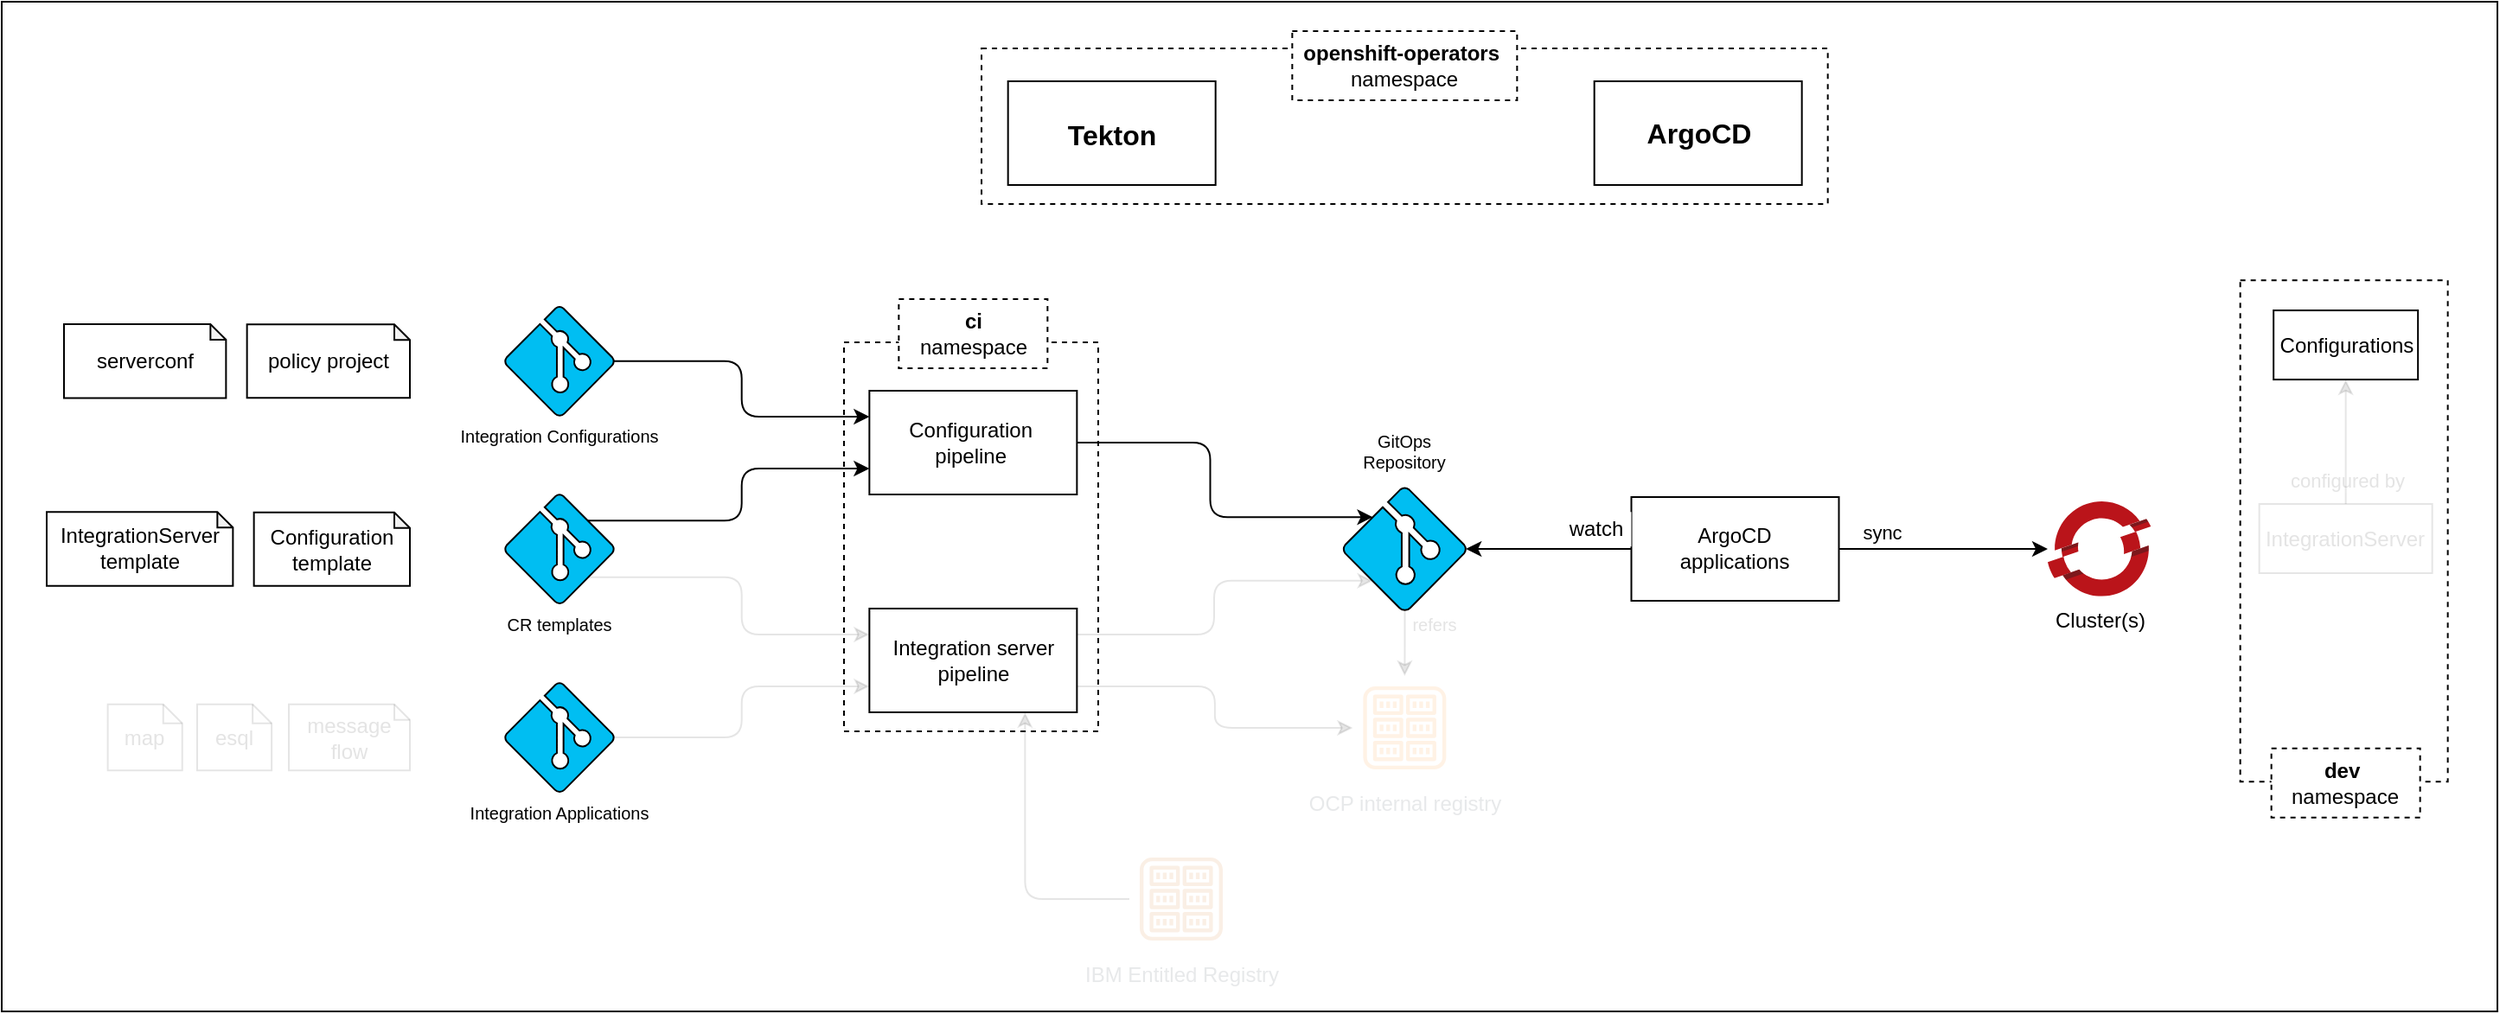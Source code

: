 <mxfile version="13.7.9" type="device"><diagram id="y4Npf84sFNT_zSaNWybv" name="Page-1"><mxGraphModel dx="4190" dy="1613" grid="0" gridSize="10" guides="1" tooltips="1" connect="1" arrows="1" fold="1" page="1" pageScale="1" pageWidth="1169" pageHeight="827" math="0" shadow="0"><root><mxCell id="0"/><mxCell id="1" parent="0"/><mxCell id="p0zIint-GtP8a0dcS22a-36" value="" style="group" vertex="1" connectable="0" parent="1"><mxGeometry x="447" y="958" width="1443" height="584" as="geometry"/></mxCell><mxCell id="p0zIint-GtP8a0dcS22a-35" value="" style="rounded=0;whiteSpace=wrap;html=1;fillColor=none;" vertex="1" parent="p0zIint-GtP8a0dcS22a-36"><mxGeometry width="1443" height="584" as="geometry"/></mxCell><mxCell id="9tkTMFBo7f2N9bZobKJJ-46" value="" style="rounded=0;whiteSpace=wrap;html=1;labelBackgroundColor=none;strokeColor=#000000;fontSize=10;fillColor=none;dashed=1;" parent="p0zIint-GtP8a0dcS22a-36" vertex="1"><mxGeometry x="487" y="197" width="147" height="225" as="geometry"/></mxCell><mxCell id="HI1UlYrGFAeUCfRMkIcx-2" value="" style="rounded=0;whiteSpace=wrap;html=1;fillColor=none;dashed=1;" parent="p0zIint-GtP8a0dcS22a-36" vertex="1"><mxGeometry x="566.52" y="27" width="489.32" height="90" as="geometry"/></mxCell><mxCell id="HI1UlYrGFAeUCfRMkIcx-4" value="" style="rounded=0;whiteSpace=wrap;html=1;strokeWidth=1;fontSize=12;fontColor=#000000;fillColor=none;" parent="p0zIint-GtP8a0dcS22a-36" vertex="1"><mxGeometry x="581.84" y="46.01" width="120" height="60" as="geometry"/></mxCell><mxCell id="HI1UlYrGFAeUCfRMkIcx-5" value="" style="rounded=0;whiteSpace=wrap;html=1;strokeWidth=1;fontSize=12;fontColor=#000000;fillColor=none;" parent="p0zIint-GtP8a0dcS22a-36" vertex="1"><mxGeometry x="920.84" y="46.01" width="120" height="60" as="geometry"/></mxCell><mxCell id="HI1UlYrGFAeUCfRMkIcx-15" value="ArgoCD&lt;br&gt;applications" style="rounded=0;whiteSpace=wrap;html=1;strokeWidth=1;fontSize=12;fontColor=#000000;fillColor=none;" parent="p0zIint-GtP8a0dcS22a-36" vertex="1"><mxGeometry x="942.25" y="286.496" width="120" height="60" as="geometry"/></mxCell><mxCell id="HI1UlYrGFAeUCfRMkIcx-17" value="Tekton" style="text;html=1;strokeColor=none;align=center;verticalAlign=middle;whiteSpace=wrap;rounded=0;fontSize=16;fontColor=#000000;fontStyle=1;" parent="p0zIint-GtP8a0dcS22a-36" vertex="1"><mxGeometry x="621.52" y="67" width="40" height="20" as="geometry"/></mxCell><mxCell id="HI1UlYrGFAeUCfRMkIcx-18" value="ArgoCD" style="text;html=1;strokeColor=none;align=center;verticalAlign=middle;whiteSpace=wrap;rounded=0;fontSize=16;fontColor=#000000;fontStyle=1;" parent="p0zIint-GtP8a0dcS22a-36" vertex="1"><mxGeometry x="936.59" y="66.01" width="88.5" height="20" as="geometry"/></mxCell><mxCell id="HI1UlYrGFAeUCfRMkIcx-37" value="watch" style="text;html=1;strokeColor=none;align=center;verticalAlign=middle;whiteSpace=wrap;rounded=0;fontSize=12;rotation=0;fillColor=#ffffff;" parent="p0zIint-GtP8a0dcS22a-36" vertex="1"><mxGeometry x="902.25" y="295.14" width="40" height="20" as="geometry"/></mxCell><mxCell id="HI1UlYrGFAeUCfRMkIcx-40" value="&lt;b&gt;ci&lt;/b&gt; &lt;br&gt;namespace" style="text;html=1;align=center;verticalAlign=middle;whiteSpace=wrap;rounded=0;dashed=1;labelBackgroundColor=none;strokeColor=#000000;fillColor=#ffffff;" parent="p0zIint-GtP8a0dcS22a-36" vertex="1"><mxGeometry x="518.68" y="172" width="86" height="40" as="geometry"/></mxCell><mxCell id="HI1UlYrGFAeUCfRMkIcx-65" value="&lt;b&gt;openshift-operators&lt;/b&gt;&amp;nbsp;&lt;br&gt;namespace" style="text;html=1;align=center;verticalAlign=middle;whiteSpace=wrap;rounded=0;dashed=1;labelBackgroundColor=none;strokeColor=#000000;fillColor=#ffffff;" parent="p0zIint-GtP8a0dcS22a-36" vertex="1"><mxGeometry x="746.18" y="17" width="130" height="40" as="geometry"/></mxCell><mxCell id="9tkTMFBo7f2N9bZobKJJ-18" value="Integration Applications" style="verticalLabelPosition=bottom;html=1;verticalAlign=top;align=center;fillColor=#00BEF2;shape=mxgraph.azure.git_repository;fontSize=10;" parent="p0zIint-GtP8a0dcS22a-36" vertex="1"><mxGeometry x="291" y="394.004" width="62.992" height="62.992" as="geometry"/></mxCell><mxCell id="9tkTMFBo7f2N9bZobKJJ-22" value="" style="verticalLabelPosition=bottom;html=1;verticalAlign=top;align=center;fillColor=#00BEF2;shape=mxgraph.azure.git_repository;fontSize=10;labelBackgroundColor=#ffffff;textOpacity=10;" parent="p0zIint-GtP8a0dcS22a-36" vertex="1"><mxGeometry x="775.75" y="281.063" width="70.866" height="70.866" as="geometry"/></mxCell><mxCell id="HI1UlYrGFAeUCfRMkIcx-12" style="edgeStyle=orthogonalEdgeStyle;rounded=0;orthogonalLoop=1;jettySize=auto;html=1;fontSize=12;fontColor=#000000;entryX=1;entryY=0.5;entryDx=0;entryDy=0;entryPerimeter=0;exitX=0;exitY=0.5;exitDx=0;exitDy=0;" parent="p0zIint-GtP8a0dcS22a-36" source="HI1UlYrGFAeUCfRMkIcx-15" target="9tkTMFBo7f2N9bZobKJJ-22" edge="1"><mxGeometry relative="1" as="geometry"><mxPoint x="855.85" y="281.95" as="targetPoint"/><Array as="points"/></mxGeometry></mxCell><mxCell id="9tkTMFBo7f2N9bZobKJJ-24" value="OCP internal registry" style="outlineConnect=0;fontColor=#232F3E;gradientColor=none;dashed=0;verticalLabelPosition=bottom;verticalAlign=top;align=center;html=1;fontSize=12;fontStyle=0;aspect=fixed;shape=mxgraph.aws4.resourceIcon;resIcon=mxgraph.aws4.registry;fillColor=none;strokeColor=#FF8000;textOpacity=10;opacity=10;" parent="p0zIint-GtP8a0dcS22a-36" vertex="1"><mxGeometry x="781.18" y="390" width="60" height="60" as="geometry"/></mxCell><mxCell id="HI1UlYrGFAeUCfRMkIcx-73" style="edgeStyle=orthogonalEdgeStyle;rounded=0;orthogonalLoop=1;jettySize=auto;html=1;opacity=10;" parent="p0zIint-GtP8a0dcS22a-36" source="9tkTMFBo7f2N9bZobKJJ-22" target="9tkTMFBo7f2N9bZobKJJ-24" edge="1"><mxGeometry relative="1" as="geometry"><mxPoint x="805.75" y="317.16" as="sourcePoint"/><mxPoint x="805.75" y="382.66" as="targetPoint"/></mxGeometry></mxCell><mxCell id="9tkTMFBo7f2N9bZobKJJ-17" value="refers" style="edgeLabel;html=1;align=center;verticalAlign=middle;resizable=0;points=[];fontSize=10;labelBackgroundColor=#ffffff;textOpacity=10;" parent="HI1UlYrGFAeUCfRMkIcx-73" vertex="1" connectable="0"><mxGeometry x="0.122" y="-1" relative="1" as="geometry"><mxPoint x="17.79" y="-13.29" as="offset"/></mxGeometry></mxCell><mxCell id="9tkTMFBo7f2N9bZobKJJ-27" value="Cluster(s)" style="aspect=fixed;html=1;points=[];align=center;image;fontSize=12;image=img/lib/mscae/OpenShift.svg;strokeColor=#000000;fillColor=#5F0101;" parent="p0zIint-GtP8a0dcS22a-36" vertex="1"><mxGeometry x="1183" y="289.061" width="59.65" height="54.87" as="geometry"/></mxCell><mxCell id="HI1UlYrGFAeUCfRMkIcx-13" style="edgeStyle=orthogonalEdgeStyle;rounded=0;orthogonalLoop=1;jettySize=auto;html=1;" parent="p0zIint-GtP8a0dcS22a-36" source="HI1UlYrGFAeUCfRMkIcx-15" target="9tkTMFBo7f2N9bZobKJJ-27" edge="1"><mxGeometry relative="1" as="geometry"><mxPoint x="1177.82" y="282.16" as="targetPoint"/></mxGeometry></mxCell><mxCell id="HI1UlYrGFAeUCfRMkIcx-14" value="sync" style="edgeLabel;html=1;align=center;verticalAlign=middle;resizable=0;points=[];" parent="HI1UlYrGFAeUCfRMkIcx-13" vertex="1" connectable="0"><mxGeometry x="0.232" y="-1" relative="1" as="geometry"><mxPoint x="-50.25" y="-11" as="offset"/></mxGeometry></mxCell><mxCell id="9tkTMFBo7f2N9bZobKJJ-28" value="IBM Entitled Registry" style="outlineConnect=0;fontColor=#232F3E;gradientColor=none;dashed=0;verticalLabelPosition=bottom;verticalAlign=top;align=center;html=1;fontSize=12;fontStyle=0;aspect=fixed;shape=mxgraph.aws4.resourceIcon;resIcon=mxgraph.aws4.registry;fillColor=none;strokeColor=#CC6600;textOpacity=10;opacity=10;" parent="p0zIint-GtP8a0dcS22a-36" vertex="1"><mxGeometry x="652" y="489" width="60" height="60" as="geometry"/></mxCell><mxCell id="9tkTMFBo7f2N9bZobKJJ-35" value="GitOps Repository" style="text;html=1;strokeColor=none;fillColor=none;align=center;verticalAlign=middle;whiteSpace=wrap;rounded=0;labelBackgroundColor=#ffffff;fontSize=10;" parent="p0zIint-GtP8a0dcS22a-36" vertex="1"><mxGeometry x="791.18" y="250" width="40" height="20" as="geometry"/></mxCell><mxCell id="p0zIint-GtP8a0dcS22a-18" value="" style="endArrow=classic;html=1;edgeStyle=orthogonalEdgeStyle;exitX=1;exitY=0.5;exitDx=0;exitDy=0;entryX=0.24;entryY=0.24;entryDx=0;entryDy=0;entryPerimeter=0;endFill=1;" edge="1" parent="p0zIint-GtP8a0dcS22a-36" source="HI1UlYrGFAeUCfRMkIcx-36" target="9tkTMFBo7f2N9bZobKJJ-22"><mxGeometry width="50" height="50" relative="1" as="geometry"><mxPoint x="682" y="323" as="sourcePoint"/><mxPoint x="732" y="273" as="targetPoint"/></mxGeometry></mxCell><mxCell id="p0zIint-GtP8a0dcS22a-19" value="" style="endArrow=classic;html=1;edgeStyle=orthogonalEdgeStyle;exitX=1;exitY=0.25;exitDx=0;exitDy=0;entryX=0.24;entryY=0.76;entryDx=0;entryDy=0;entryPerimeter=0;endFill=1;opacity=10;" edge="1" parent="p0zIint-GtP8a0dcS22a-36" source="HI1UlYrGFAeUCfRMkIcx-44" target="9tkTMFBo7f2N9bZobKJJ-22"><mxGeometry width="50" height="50" relative="1" as="geometry"><mxPoint x="672" y="390" as="sourcePoint"/><mxPoint x="766" y="312" as="targetPoint"/><Array as="points"><mxPoint x="701" y="366"/><mxPoint x="701" y="335"/></Array></mxGeometry></mxCell><mxCell id="p0zIint-GtP8a0dcS22a-20" value="" style="endArrow=classic;html=1;edgeStyle=orthogonalEdgeStyle;entryX=0;entryY=0.75;entryDx=0;entryDy=0;exitX=1;exitY=0.5;exitDx=0;exitDy=0;exitPerimeter=0;startArrow=none;startFill=0;endFill=1;opacity=10;" edge="1" parent="p0zIint-GtP8a0dcS22a-36" source="9tkTMFBo7f2N9bZobKJJ-18" target="HI1UlYrGFAeUCfRMkIcx-44"><mxGeometry width="50" height="50" relative="1" as="geometry"><mxPoint x="347" y="582" as="sourcePoint"/><mxPoint x="397" y="532" as="targetPoint"/></mxGeometry></mxCell><mxCell id="p0zIint-GtP8a0dcS22a-24" value="" style="endArrow=classic;html=1;edgeStyle=orthogonalEdgeStyle;exitX=1;exitY=0.75;exitDx=0;exitDy=0;endFill=1;opacity=10;" edge="1" parent="p0zIint-GtP8a0dcS22a-36" source="HI1UlYrGFAeUCfRMkIcx-44" target="9tkTMFBo7f2N9bZobKJJ-24"><mxGeometry width="50" height="50" relative="1" as="geometry"><mxPoint x="686" y="447" as="sourcePoint"/><mxPoint x="736" y="397" as="targetPoint"/></mxGeometry></mxCell><mxCell id="p0zIint-GtP8a0dcS22a-25" value="" style="endArrow=classic;html=1;edgeStyle=orthogonalEdgeStyle;entryX=0.75;entryY=1;entryDx=0;entryDy=0;startArrow=none;startFill=0;endFill=1;opacity=10;" edge="1" parent="p0zIint-GtP8a0dcS22a-36" source="9tkTMFBo7f2N9bZobKJJ-28" target="HI1UlYrGFAeUCfRMkIcx-44"><mxGeometry width="50" height="50" relative="1" as="geometry"><mxPoint x="543" y="537" as="sourcePoint"/><mxPoint x="593" y="487" as="targetPoint"/></mxGeometry></mxCell><mxCell id="p0zIint-GtP8a0dcS22a-26" value="" style="group" vertex="1" connectable="0" parent="p0zIint-GtP8a0dcS22a-36"><mxGeometry x="1294.32" y="161.166" width="120" height="310.66" as="geometry"/></mxCell><mxCell id="HI1UlYrGFAeUCfRMkIcx-7" value="" style="rounded=0;whiteSpace=wrap;html=1;fillColor=none;dashed=1;" parent="p0zIint-GtP8a0dcS22a-26" vertex="1"><mxGeometry width="120" height="290" as="geometry"/></mxCell><mxCell id="HI1UlYrGFAeUCfRMkIcx-32" value="IntegrationServer" style="rounded=0;whiteSpace=wrap;html=1;fillColor=none;opacity=10;textOpacity=10;" parent="p0zIint-GtP8a0dcS22a-26" vertex="1"><mxGeometry x="11" y="129.34" width="100" height="40" as="geometry"/></mxCell><mxCell id="HI1UlYrGFAeUCfRMkIcx-35" value="Configurations" style="rounded=0;whiteSpace=wrap;html=1;fillColor=#ffffff;" parent="p0zIint-GtP8a0dcS22a-26" vertex="1"><mxGeometry x="19.25" y="17.37" width="83.5" height="40" as="geometry"/></mxCell><mxCell id="HI1UlYrGFAeUCfRMkIcx-75" style="edgeStyle=orthogonalEdgeStyle;rounded=0;orthogonalLoop=1;jettySize=auto;html=1;entryX=0.5;entryY=1;entryDx=0;entryDy=0;textOpacity=10;opacity=10;" parent="p0zIint-GtP8a0dcS22a-26" source="HI1UlYrGFAeUCfRMkIcx-32" target="HI1UlYrGFAeUCfRMkIcx-35" edge="1"><mxGeometry relative="1" as="geometry"/></mxCell><mxCell id="9tkTMFBo7f2N9bZobKJJ-10" value="configured by" style="edgeLabel;html=1;align=center;verticalAlign=middle;resizable=0;points=[];textOpacity=10;" parent="HI1UlYrGFAeUCfRMkIcx-75" vertex="1" connectable="0"><mxGeometry x="-0.297" relative="1" as="geometry"><mxPoint y="11.27" as="offset"/></mxGeometry></mxCell><mxCell id="HI1UlYrGFAeUCfRMkIcx-41" value="&lt;b&gt;dev&lt;/b&gt;&amp;nbsp;&lt;br&gt;namespace" style="text;html=1;align=center;verticalAlign=middle;whiteSpace=wrap;rounded=0;dashed=1;labelBackgroundColor=none;strokeColor=#000000;fillColor=#ffffff;" parent="p0zIint-GtP8a0dcS22a-26" vertex="1"><mxGeometry x="18" y="270.66" width="86" height="40" as="geometry"/></mxCell><mxCell id="HI1UlYrGFAeUCfRMkIcx-27" value="serverconf" style="shape=note;whiteSpace=wrap;html=1;backgroundOutline=1;darkOpacity=0.05;fillColor=none;size=9;" parent="p0zIint-GtP8a0dcS22a-36" vertex="1"><mxGeometry x="36.0" y="186.515" width="93.68" height="42.71" as="geometry"/></mxCell><mxCell id="HI1UlYrGFAeUCfRMkIcx-31" value="policy project" style="shape=note;whiteSpace=wrap;html=1;backgroundOutline=1;darkOpacity=0.05;fillColor=none;size=9;" parent="p0zIint-GtP8a0dcS22a-36" vertex="1"><mxGeometry x="141.82" y="186.62" width="94.18" height="42.5" as="geometry"/></mxCell><mxCell id="p0zIint-GtP8a0dcS22a-31" value="" style="group" vertex="1" connectable="0" parent="p0zIint-GtP8a0dcS22a-36"><mxGeometry x="61.31" y="406.365" width="174.69" height="38.27" as="geometry"/></mxCell><mxCell id="p0zIint-GtP8a0dcS22a-28" value="" style="group" vertex="1" connectable="0" parent="p0zIint-GtP8a0dcS22a-31"><mxGeometry width="174.69" height="38.27" as="geometry"/></mxCell><mxCell id="HI1UlYrGFAeUCfRMkIcx-29" value="esql" style="shape=note;whiteSpace=wrap;html=1;backgroundOutline=1;darkOpacity=0.05;size=11;fillColor=none;textOpacity=10;opacity=10;" parent="p0zIint-GtP8a0dcS22a-28" vertex="1"><mxGeometry x="51.69" width="43.06" height="38.27" as="geometry"/></mxCell><mxCell id="HI1UlYrGFAeUCfRMkIcx-30" value="message flow" style="shape=note;whiteSpace=wrap;html=1;backgroundOutline=1;darkOpacity=0.05;size=9;fillColor=none;textOpacity=10;opacity=10;" parent="p0zIint-GtP8a0dcS22a-28" vertex="1"><mxGeometry x="104.69" width="70" height="38.27" as="geometry"/></mxCell><mxCell id="9tkTMFBo7f2N9bZobKJJ-9" value="map" style="shape=note;whiteSpace=wrap;html=1;backgroundOutline=1;darkOpacity=0.05;size=11;fillColor=none;opacity=10;textOpacity=10;" parent="p0zIint-GtP8a0dcS22a-28" vertex="1"><mxGeometry width="43.06" height="38.27" as="geometry"/></mxCell><mxCell id="p0zIint-GtP8a0dcS22a-32" value="" style="group" vertex="1" connectable="0" parent="p0zIint-GtP8a0dcS22a-36"><mxGeometry x="26" y="295.136" width="210.0" height="42.72" as="geometry"/></mxCell><mxCell id="p0zIint-GtP8a0dcS22a-29" value="IntegrationServer&lt;br&gt;template" style="shape=note;whiteSpace=wrap;html=1;backgroundOutline=1;darkOpacity=0.05;fillColor=none;size=9;" vertex="1" parent="p0zIint-GtP8a0dcS22a-32"><mxGeometry width="107.68" height="42.71" as="geometry"/></mxCell><mxCell id="p0zIint-GtP8a0dcS22a-30" value="Configuration&lt;br&gt;template" style="shape=note;whiteSpace=wrap;html=1;backgroundOutline=1;darkOpacity=0.05;fillColor=none;size=9;" vertex="1" parent="p0zIint-GtP8a0dcS22a-32"><mxGeometry x="119.82" y="0.22" width="90.18" height="42.5" as="geometry"/></mxCell><mxCell id="p0zIint-GtP8a0dcS22a-33" value="" style="group" vertex="1" connectable="0" parent="p0zIint-GtP8a0dcS22a-36"><mxGeometry x="291" y="176.374" width="62.992" height="171.618" as="geometry"/></mxCell><mxCell id="9tkTMFBo7f2N9bZobKJJ-30" value="Integration Configurations" style="verticalLabelPosition=bottom;html=1;verticalAlign=top;align=center;fillColor=#00BEF2;shape=mxgraph.azure.git_repository;fontSize=10;" parent="p0zIint-GtP8a0dcS22a-33" vertex="1"><mxGeometry width="62.992" height="62.992" as="geometry"/></mxCell><mxCell id="p0zIint-GtP8a0dcS22a-1" value="CR templates" style="verticalLabelPosition=bottom;html=1;verticalAlign=top;align=center;fillColor=#00BEF2;shape=mxgraph.azure.git_repository;fontSize=10;" vertex="1" parent="p0zIint-GtP8a0dcS22a-33"><mxGeometry y="108.626" width="62.992" height="62.992" as="geometry"/></mxCell><mxCell id="HI1UlYrGFAeUCfRMkIcx-44" value="Integration server&lt;br&gt;pipeline" style="rounded=0;whiteSpace=wrap;html=1;strokeWidth=1;fontSize=12;fontColor=#000000;fillColor=none;" parent="p0zIint-GtP8a0dcS22a-36" vertex="1"><mxGeometry x="501.68" y="350.996" width="120" height="60" as="geometry"/></mxCell><mxCell id="p0zIint-GtP8a0dcS22a-21" value="" style="endArrow=classic;html=1;edgeStyle=orthogonalEdgeStyle;exitX=0.76;exitY=0.76;exitDx=0;exitDy=0;exitPerimeter=0;entryX=0;entryY=0.25;entryDx=0;entryDy=0;endFill=1;opacity=10;" edge="1" parent="p0zIint-GtP8a0dcS22a-36" source="p0zIint-GtP8a0dcS22a-1" target="HI1UlYrGFAeUCfRMkIcx-44"><mxGeometry width="50" height="50" relative="1" as="geometry"><mxPoint x="402" y="375" as="sourcePoint"/><mxPoint x="452" y="325" as="targetPoint"/></mxGeometry></mxCell><mxCell id="HI1UlYrGFAeUCfRMkIcx-36" value="Configuration&amp;nbsp;&lt;br&gt;pipeline&amp;nbsp;" style="rounded=0;whiteSpace=wrap;html=1;strokeWidth=1;fontSize=12;fontColor=#000000;fillColor=none;" parent="p0zIint-GtP8a0dcS22a-36" vertex="1"><mxGeometry x="501.68" y="225.003" width="120" height="60" as="geometry"/></mxCell><mxCell id="p0zIint-GtP8a0dcS22a-16" value="" style="endArrow=classic;html=1;edgeStyle=orthogonalEdgeStyle;entryX=0;entryY=0.25;entryDx=0;entryDy=0;exitX=1;exitY=0.5;exitDx=0;exitDy=0;exitPerimeter=0;endFill=1;" edge="1" parent="p0zIint-GtP8a0dcS22a-36" source="9tkTMFBo7f2N9bZobKJJ-30" target="HI1UlYrGFAeUCfRMkIcx-36"><mxGeometry width="50" height="50" relative="1" as="geometry"><mxPoint x="384" y="409" as="sourcePoint"/><mxPoint x="439" y="282" as="targetPoint"/></mxGeometry></mxCell><mxCell id="p0zIint-GtP8a0dcS22a-17" value="" style="endArrow=classic;html=1;edgeStyle=orthogonalEdgeStyle;entryX=0;entryY=0.75;entryDx=0;entryDy=0;exitX=0.76;exitY=0.24;exitDx=0;exitDy=0;exitPerimeter=0;endFill=1;" edge="1" parent="p0zIint-GtP8a0dcS22a-36" source="p0zIint-GtP8a0dcS22a-1" target="HI1UlYrGFAeUCfRMkIcx-36"><mxGeometry width="50" height="50" relative="1" as="geometry"><mxPoint x="355" y="307" as="sourcePoint"/><mxPoint x="451" y="295" as="targetPoint"/></mxGeometry></mxCell></root></mxGraphModel></diagram></mxfile>